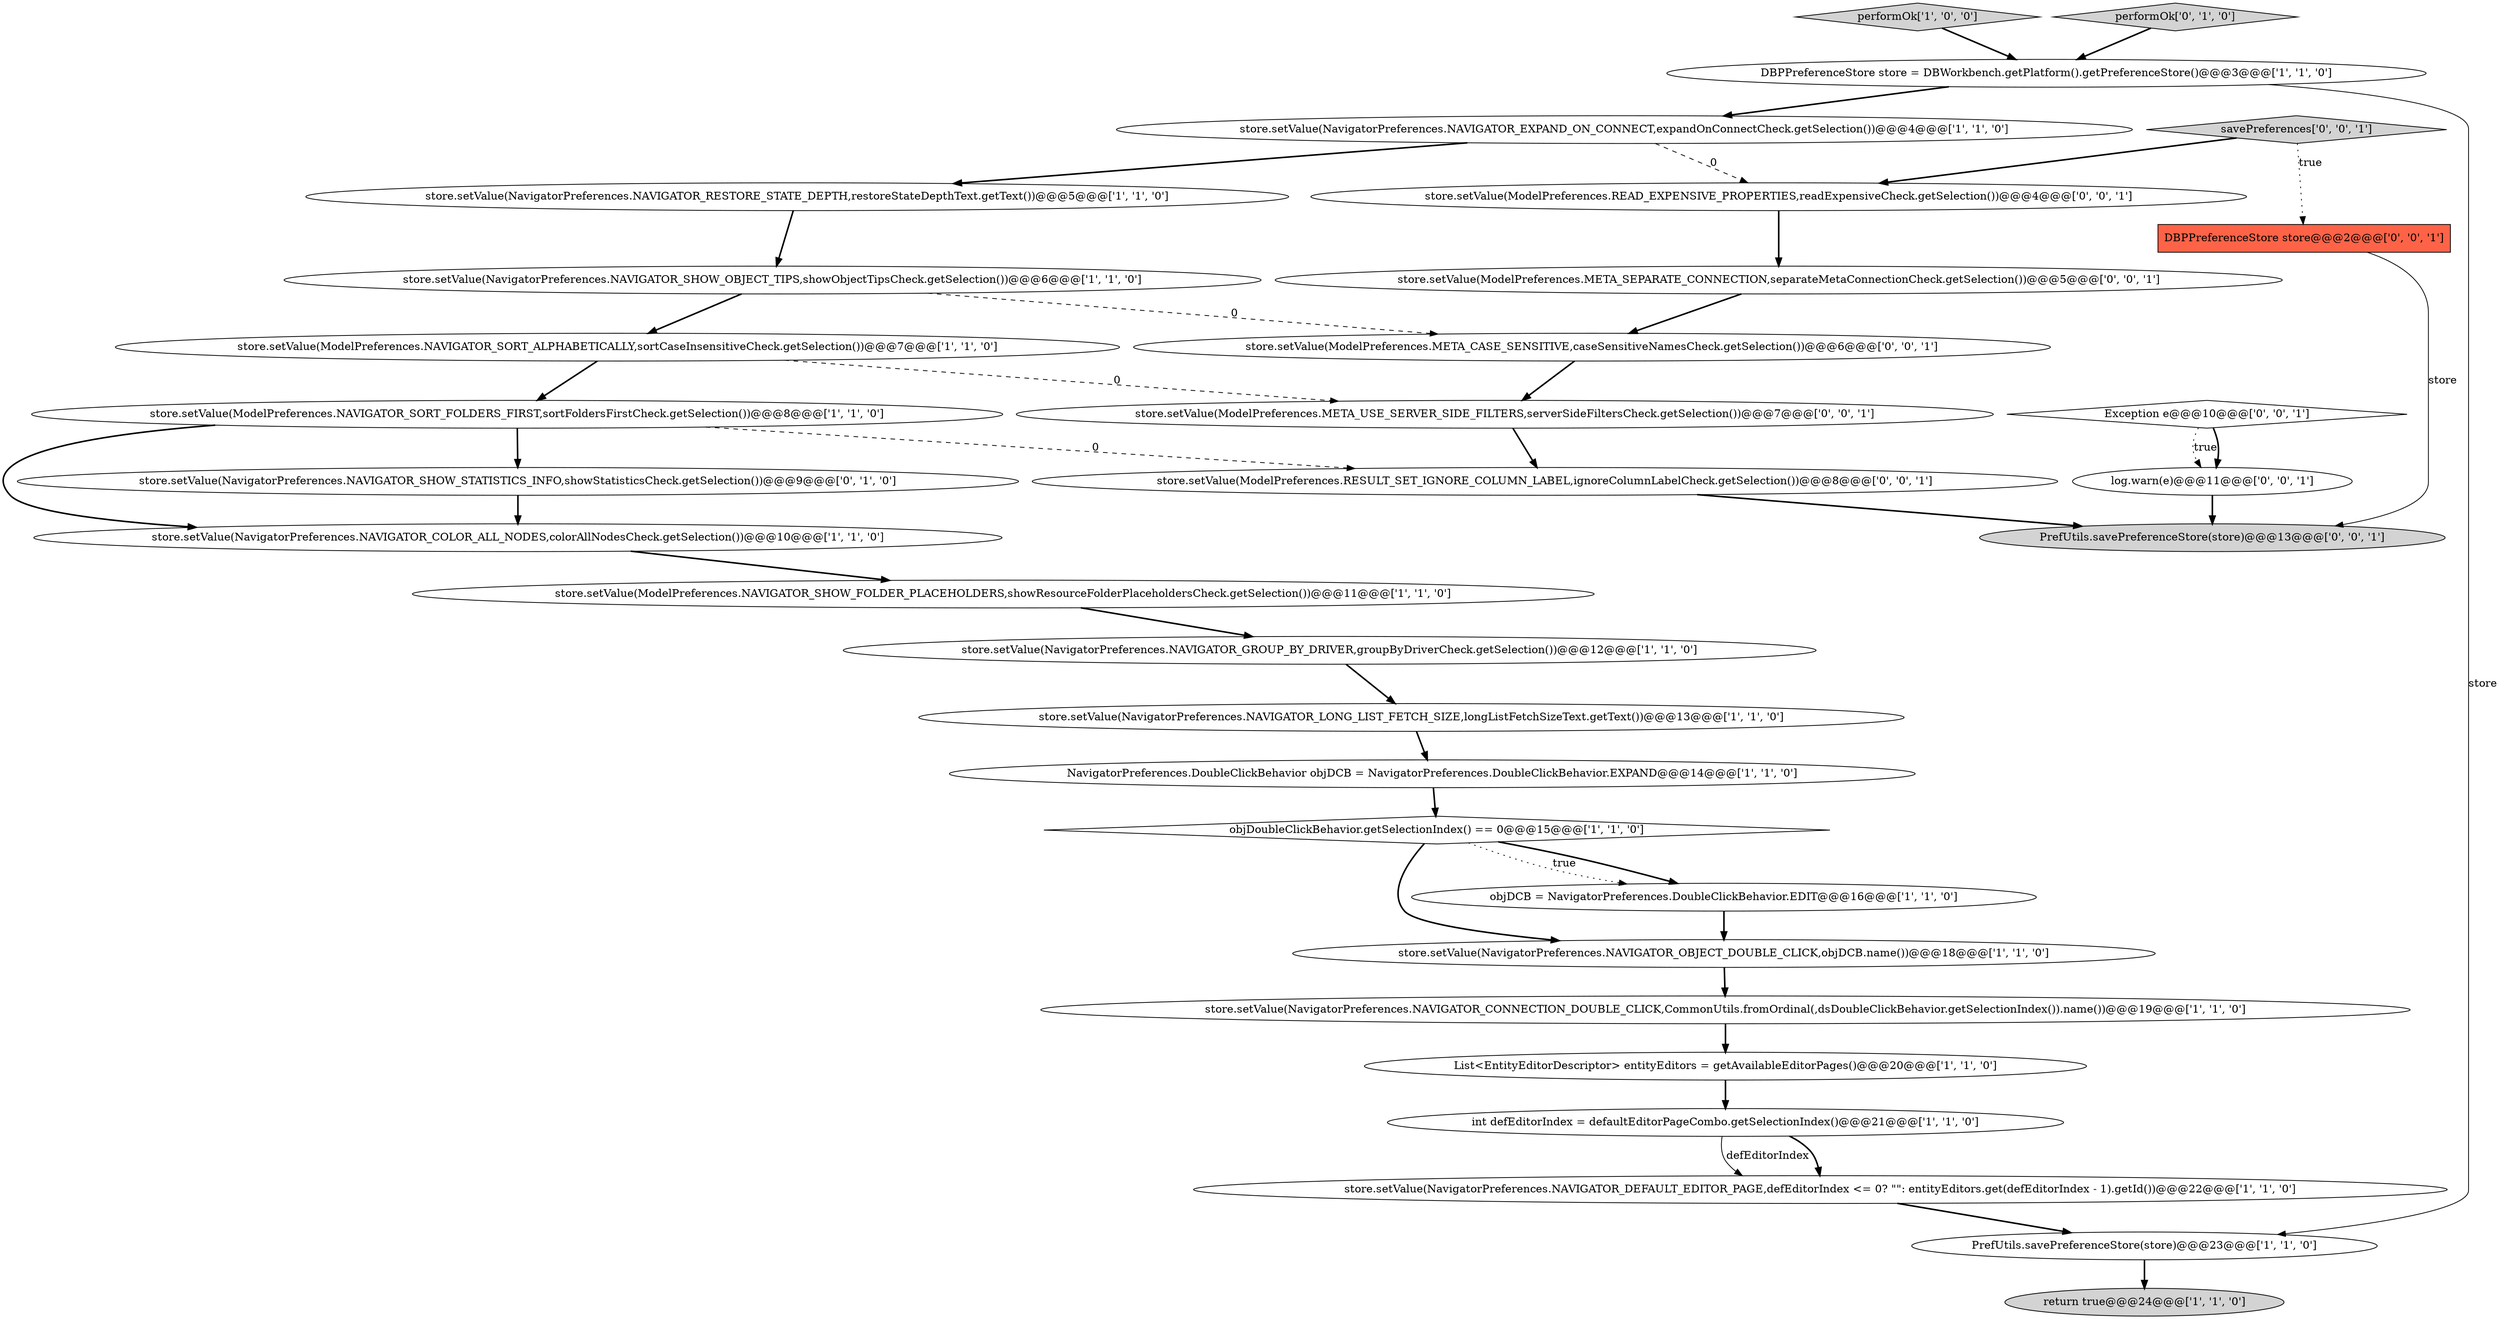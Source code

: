 digraph {
20 [style = filled, label = "store.setValue(NavigatorPreferences.NAVIGATOR_EXPAND_ON_CONNECT,expandOnConnectCheck.getSelection())@@@4@@@['1', '1', '0']", fillcolor = white, shape = ellipse image = "AAA0AAABBB1BBB"];
11 [style = filled, label = "store.setValue(ModelPreferences.NAVIGATOR_SORT_FOLDERS_FIRST,sortFoldersFirstCheck.getSelection())@@@8@@@['1', '1', '0']", fillcolor = white, shape = ellipse image = "AAA0AAABBB1BBB"];
8 [style = filled, label = "store.setValue(NavigatorPreferences.NAVIGATOR_GROUP_BY_DRIVER,groupByDriverCheck.getSelection())@@@12@@@['1', '1', '0']", fillcolor = white, shape = ellipse image = "AAA0AAABBB1BBB"];
19 [style = filled, label = "objDoubleClickBehavior.getSelectionIndex() == 0@@@15@@@['1', '1', '0']", fillcolor = white, shape = diamond image = "AAA0AAABBB1BBB"];
28 [style = filled, label = "store.setValue(ModelPreferences.META_SEPARATE_CONNECTION,separateMetaConnectionCheck.getSelection())@@@5@@@['0', '0', '1']", fillcolor = white, shape = ellipse image = "AAA0AAABBB3BBB"];
25 [style = filled, label = "store.setValue(ModelPreferences.RESULT_SET_IGNORE_COLUMN_LABEL,ignoreColumnLabelCheck.getSelection())@@@8@@@['0', '0', '1']", fillcolor = white, shape = ellipse image = "AAA0AAABBB3BBB"];
18 [style = filled, label = "PrefUtils.savePreferenceStore(store)@@@23@@@['1', '1', '0']", fillcolor = white, shape = ellipse image = "AAA0AAABBB1BBB"];
3 [style = filled, label = "store.setValue(NavigatorPreferences.NAVIGATOR_DEFAULT_EDITOR_PAGE,defEditorIndex <= 0? \"\": entityEditors.get(defEditorIndex - 1).getId())@@@22@@@['1', '1', '0']", fillcolor = white, shape = ellipse image = "AAA0AAABBB1BBB"];
2 [style = filled, label = "NavigatorPreferences.DoubleClickBehavior objDCB = NavigatorPreferences.DoubleClickBehavior.EXPAND@@@14@@@['1', '1', '0']", fillcolor = white, shape = ellipse image = "AAA0AAABBB1BBB"];
26 [style = filled, label = "savePreferences['0', '0', '1']", fillcolor = lightgray, shape = diamond image = "AAA0AAABBB3BBB"];
10 [style = filled, label = "store.setValue(ModelPreferences.NAVIGATOR_SORT_ALPHABETICALLY,sortCaseInsensitiveCheck.getSelection())@@@7@@@['1', '1', '0']", fillcolor = white, shape = ellipse image = "AAA0AAABBB1BBB"];
24 [style = filled, label = "store.setValue(ModelPreferences.READ_EXPENSIVE_PROPERTIES,readExpensiveCheck.getSelection())@@@4@@@['0', '0', '1']", fillcolor = white, shape = ellipse image = "AAA0AAABBB3BBB"];
15 [style = filled, label = "store.setValue(NavigatorPreferences.NAVIGATOR_OBJECT_DOUBLE_CLICK,objDCB.name())@@@18@@@['1', '1', '0']", fillcolor = white, shape = ellipse image = "AAA0AAABBB1BBB"];
22 [style = filled, label = "store.setValue(NavigatorPreferences.NAVIGATOR_SHOW_STATISTICS_INFO,showStatisticsCheck.getSelection())@@@9@@@['0', '1', '0']", fillcolor = white, shape = ellipse image = "AAA1AAABBB2BBB"];
9 [style = filled, label = "store.setValue(NavigatorPreferences.NAVIGATOR_RESTORE_STATE_DEPTH,restoreStateDepthText.getText())@@@5@@@['1', '1', '0']", fillcolor = white, shape = ellipse image = "AAA0AAABBB1BBB"];
31 [style = filled, label = "Exception e@@@10@@@['0', '0', '1']", fillcolor = white, shape = diamond image = "AAA0AAABBB3BBB"];
7 [style = filled, label = "store.setValue(NavigatorPreferences.NAVIGATOR_LONG_LIST_FETCH_SIZE,longListFetchSizeText.getText())@@@13@@@['1', '1', '0']", fillcolor = white, shape = ellipse image = "AAA0AAABBB1BBB"];
1 [style = filled, label = "store.setValue(NavigatorPreferences.NAVIGATOR_COLOR_ALL_NODES,colorAllNodesCheck.getSelection())@@@10@@@['1', '1', '0']", fillcolor = white, shape = ellipse image = "AAA0AAABBB1BBB"];
0 [style = filled, label = "return true@@@24@@@['1', '1', '0']", fillcolor = lightgray, shape = ellipse image = "AAA0AAABBB1BBB"];
27 [style = filled, label = "store.setValue(ModelPreferences.META_CASE_SENSITIVE,caseSensitiveNamesCheck.getSelection())@@@6@@@['0', '0', '1']", fillcolor = white, shape = ellipse image = "AAA0AAABBB3BBB"];
6 [style = filled, label = "DBPPreferenceStore store = DBWorkbench.getPlatform().getPreferenceStore()@@@3@@@['1', '1', '0']", fillcolor = white, shape = ellipse image = "AAA0AAABBB1BBB"];
29 [style = filled, label = "store.setValue(ModelPreferences.META_USE_SERVER_SIDE_FILTERS,serverSideFiltersCheck.getSelection())@@@7@@@['0', '0', '1']", fillcolor = white, shape = ellipse image = "AAA0AAABBB3BBB"];
5 [style = filled, label = "store.setValue(NavigatorPreferences.NAVIGATOR_CONNECTION_DOUBLE_CLICK,CommonUtils.fromOrdinal(,dsDoubleClickBehavior.getSelectionIndex()).name())@@@19@@@['1', '1', '0']", fillcolor = white, shape = ellipse image = "AAA0AAABBB1BBB"];
13 [style = filled, label = "store.setValue(NavigatorPreferences.NAVIGATOR_SHOW_OBJECT_TIPS,showObjectTipsCheck.getSelection())@@@6@@@['1', '1', '0']", fillcolor = white, shape = ellipse image = "AAA0AAABBB1BBB"];
32 [style = filled, label = "PrefUtils.savePreferenceStore(store)@@@13@@@['0', '0', '1']", fillcolor = lightgray, shape = ellipse image = "AAA0AAABBB3BBB"];
14 [style = filled, label = "objDCB = NavigatorPreferences.DoubleClickBehavior.EDIT@@@16@@@['1', '1', '0']", fillcolor = white, shape = ellipse image = "AAA0AAABBB1BBB"];
17 [style = filled, label = "performOk['1', '0', '0']", fillcolor = lightgray, shape = diamond image = "AAA0AAABBB1BBB"];
30 [style = filled, label = "log.warn(e)@@@11@@@['0', '0', '1']", fillcolor = white, shape = ellipse image = "AAA0AAABBB3BBB"];
12 [style = filled, label = "int defEditorIndex = defaultEditorPageCombo.getSelectionIndex()@@@21@@@['1', '1', '0']", fillcolor = white, shape = ellipse image = "AAA0AAABBB1BBB"];
21 [style = filled, label = "performOk['0', '1', '0']", fillcolor = lightgray, shape = diamond image = "AAA0AAABBB2BBB"];
16 [style = filled, label = "store.setValue(ModelPreferences.NAVIGATOR_SHOW_FOLDER_PLACEHOLDERS,showResourceFolderPlaceholdersCheck.getSelection())@@@11@@@['1', '1', '0']", fillcolor = white, shape = ellipse image = "AAA0AAABBB1BBB"];
4 [style = filled, label = "List<EntityEditorDescriptor> entityEditors = getAvailableEditorPages()@@@20@@@['1', '1', '0']", fillcolor = white, shape = ellipse image = "AAA0AAABBB1BBB"];
23 [style = filled, label = "DBPPreferenceStore store@@@2@@@['0', '0', '1']", fillcolor = tomato, shape = box image = "AAA0AAABBB3BBB"];
25->32 [style = bold, label=""];
26->24 [style = bold, label=""];
11->22 [style = bold, label=""];
23->32 [style = solid, label="store"];
10->29 [style = dashed, label="0"];
11->25 [style = dashed, label="0"];
9->13 [style = bold, label=""];
16->8 [style = bold, label=""];
19->15 [style = bold, label=""];
12->3 [style = solid, label="defEditorIndex"];
19->14 [style = dotted, label="true"];
11->1 [style = bold, label=""];
10->11 [style = bold, label=""];
6->20 [style = bold, label=""];
3->18 [style = bold, label=""];
5->4 [style = bold, label=""];
29->25 [style = bold, label=""];
26->23 [style = dotted, label="true"];
27->29 [style = bold, label=""];
28->27 [style = bold, label=""];
2->19 [style = bold, label=""];
20->24 [style = dashed, label="0"];
13->27 [style = dashed, label="0"];
17->6 [style = bold, label=""];
12->3 [style = bold, label=""];
30->32 [style = bold, label=""];
31->30 [style = dotted, label="true"];
15->5 [style = bold, label=""];
4->12 [style = bold, label=""];
8->7 [style = bold, label=""];
31->30 [style = bold, label=""];
20->9 [style = bold, label=""];
19->14 [style = bold, label=""];
6->18 [style = solid, label="store"];
13->10 [style = bold, label=""];
1->16 [style = bold, label=""];
24->28 [style = bold, label=""];
22->1 [style = bold, label=""];
14->15 [style = bold, label=""];
21->6 [style = bold, label=""];
18->0 [style = bold, label=""];
7->2 [style = bold, label=""];
}
